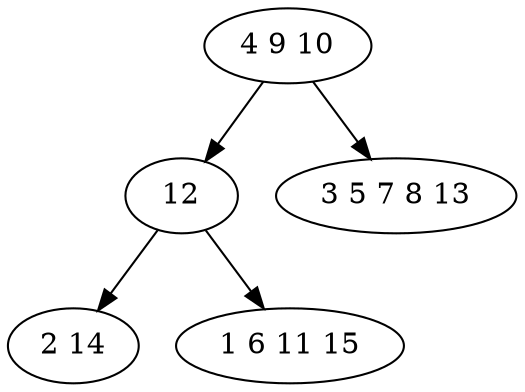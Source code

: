 digraph true_tree {
	"0" -> "1"
	"1" -> "2"
	"0" -> "3"
	"1" -> "4"
	"0" [label="4 9 10"];
	"1" [label="12"];
	"2" [label="2 14"];
	"3" [label="3 5 7 8 13"];
	"4" [label="1 6 11 15"];
}
